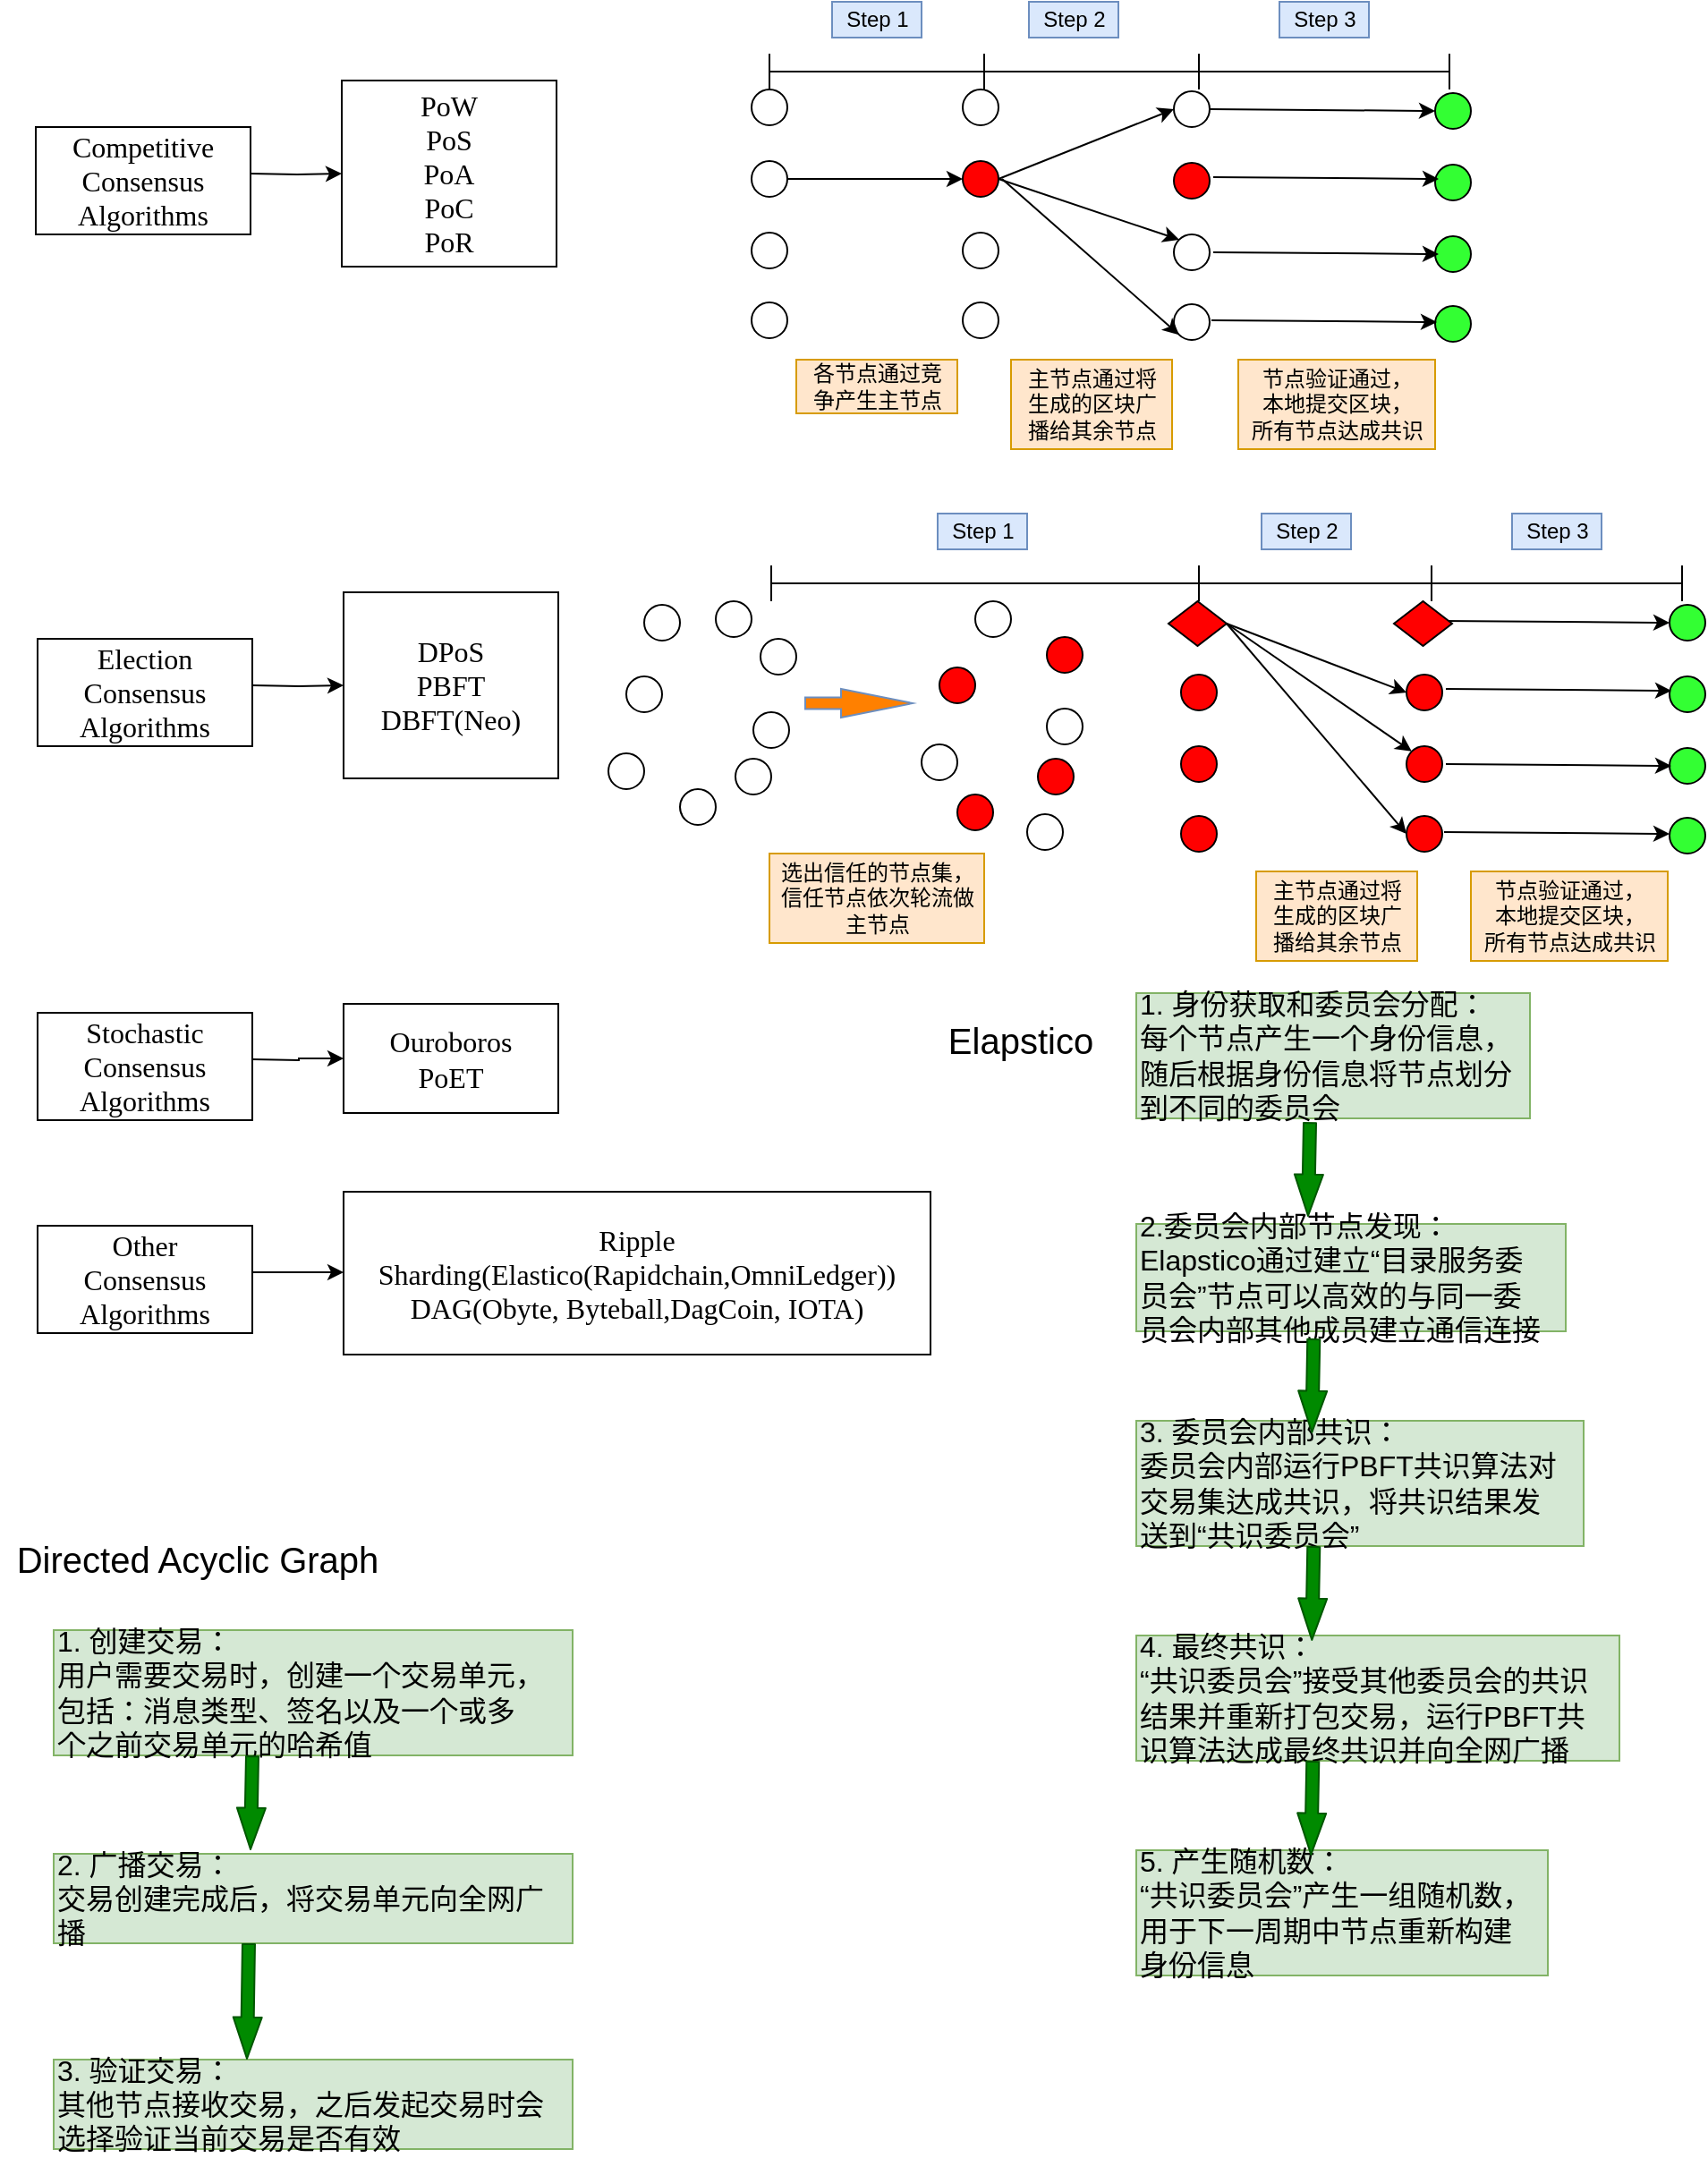 <mxfile version="14.6.13" type="device"><diagram id="iFZRl0i276g1od4oqAQJ" name="第 1 页"><mxGraphModel dx="1086" dy="806" grid="1" gridSize="10" guides="1" tooltips="1" connect="1" arrows="1" fold="1" page="1" pageScale="1" pageWidth="1169" pageHeight="827" math="0" shadow="0"><root><mxCell id="0"/><mxCell id="1" parent="0"/><mxCell id="KGGSZ-eHTJQluQVMzn0j-3" style="edgeStyle=orthogonalEdgeStyle;rounded=0;orthogonalLoop=1;jettySize=auto;html=1;exitX=1;exitY=0.25;exitDx=0;exitDy=0;" parent="1" target="KGGSZ-eHTJQluQVMzn0j-4" edge="1"><mxGeometry relative="1" as="geometry"><mxPoint x="200" y="106" as="targetPoint"/><mxPoint x="150" y="106" as="sourcePoint"/></mxGeometry></mxCell><mxCell id="KGGSZ-eHTJQluQVMzn0j-2" value="&lt;font face=&quot;Times New Roman&quot; style=&quot;font-size: 16px&quot;&gt;Competitive Consensus Algorithms&lt;/font&gt;" style="rounded=0;whiteSpace=wrap;html=1;" parent="1" vertex="1"><mxGeometry x="30" y="80" width="120" height="60" as="geometry"/></mxCell><mxCell id="KGGSZ-eHTJQluQVMzn0j-4" value="&lt;font face=&quot;Times New Roman&quot; style=&quot;font-size: 16px&quot;&gt;PoW&lt;br&gt;PoS&lt;br&gt;PoA&lt;br&gt;PoC&lt;br&gt;PoR&lt;/font&gt;" style="rounded=0;whiteSpace=wrap;html=1;" parent="1" vertex="1"><mxGeometry x="201" y="54" width="120" height="104" as="geometry"/></mxCell><mxCell id="KGGSZ-eHTJQluQVMzn0j-5" value="" style="ellipse;whiteSpace=wrap;html=1;aspect=fixed;" parent="1" vertex="1"><mxGeometry x="430" y="59" width="20" height="20" as="geometry"/></mxCell><mxCell id="KGGSZ-eHTJQluQVMzn0j-16" style="edgeStyle=orthogonalEdgeStyle;rounded=0;orthogonalLoop=1;jettySize=auto;html=1;exitX=1;exitY=0.5;exitDx=0;exitDy=0;entryX=0;entryY=0.5;entryDx=0;entryDy=0;" parent="1" source="KGGSZ-eHTJQluQVMzn0j-6" target="KGGSZ-eHTJQluQVMzn0j-13" edge="1"><mxGeometry relative="1" as="geometry"/></mxCell><mxCell id="KGGSZ-eHTJQluQVMzn0j-6" value="" style="ellipse;whiteSpace=wrap;html=1;aspect=fixed;" parent="1" vertex="1"><mxGeometry x="430" y="99" width="20" height="20" as="geometry"/></mxCell><mxCell id="KGGSZ-eHTJQluQVMzn0j-7" value="" style="ellipse;whiteSpace=wrap;html=1;aspect=fixed;" parent="1" vertex="1"><mxGeometry x="430" y="139" width="20" height="20" as="geometry"/></mxCell><mxCell id="KGGSZ-eHTJQluQVMzn0j-8" value="" style="ellipse;whiteSpace=wrap;html=1;aspect=fixed;" parent="1" vertex="1"><mxGeometry x="430" y="178" width="20" height="20" as="geometry"/></mxCell><mxCell id="KGGSZ-eHTJQluQVMzn0j-12" value="" style="ellipse;whiteSpace=wrap;html=1;aspect=fixed;" parent="1" vertex="1"><mxGeometry x="548" y="59" width="20" height="20" as="geometry"/></mxCell><mxCell id="KGGSZ-eHTJQluQVMzn0j-13" value="" style="ellipse;whiteSpace=wrap;html=1;aspect=fixed;fillColor=#FF0000;" parent="1" vertex="1"><mxGeometry x="548" y="99" width="20" height="20" as="geometry"/></mxCell><mxCell id="KGGSZ-eHTJQluQVMzn0j-14" value="" style="ellipse;whiteSpace=wrap;html=1;aspect=fixed;" parent="1" vertex="1"><mxGeometry x="548" y="139" width="20" height="20" as="geometry"/></mxCell><mxCell id="KGGSZ-eHTJQluQVMzn0j-15" value="" style="ellipse;whiteSpace=wrap;html=1;aspect=fixed;" parent="1" vertex="1"><mxGeometry x="548" y="178" width="20" height="20" as="geometry"/></mxCell><mxCell id="KGGSZ-eHTJQluQVMzn0j-17" value="" style="ellipse;whiteSpace=wrap;html=1;aspect=fixed;" parent="1" vertex="1"><mxGeometry x="666" y="60" width="20" height="20" as="geometry"/></mxCell><mxCell id="KGGSZ-eHTJQluQVMzn0j-18" value="" style="ellipse;whiteSpace=wrap;html=1;aspect=fixed;fillColor=#FF0000;" parent="1" vertex="1"><mxGeometry x="666" y="100" width="20" height="20" as="geometry"/></mxCell><mxCell id="KGGSZ-eHTJQluQVMzn0j-19" value="" style="ellipse;whiteSpace=wrap;html=1;aspect=fixed;" parent="1" vertex="1"><mxGeometry x="666" y="140" width="20" height="20" as="geometry"/></mxCell><mxCell id="KGGSZ-eHTJQluQVMzn0j-20" value="" style="ellipse;whiteSpace=wrap;html=1;aspect=fixed;" parent="1" vertex="1"><mxGeometry x="666" y="179" width="20" height="20" as="geometry"/></mxCell><mxCell id="KGGSZ-eHTJQluQVMzn0j-21" value="" style="ellipse;whiteSpace=wrap;html=1;aspect=fixed;fillColor=#33FF33;" parent="1" vertex="1"><mxGeometry x="812" y="61" width="20" height="20" as="geometry"/></mxCell><mxCell id="KGGSZ-eHTJQluQVMzn0j-22" value="" style="ellipse;whiteSpace=wrap;html=1;aspect=fixed;fillColor=#33FF33;" parent="1" vertex="1"><mxGeometry x="812" y="101" width="20" height="20" as="geometry"/></mxCell><mxCell id="KGGSZ-eHTJQluQVMzn0j-23" value="" style="ellipse;whiteSpace=wrap;html=1;aspect=fixed;fillColor=#33FF33;" parent="1" vertex="1"><mxGeometry x="812" y="141" width="20" height="20" as="geometry"/></mxCell><mxCell id="KGGSZ-eHTJQluQVMzn0j-24" value="" style="ellipse;whiteSpace=wrap;html=1;aspect=fixed;fillColor=#33FF33;" parent="1" vertex="1"><mxGeometry x="812" y="180" width="20" height="20" as="geometry"/></mxCell><mxCell id="KGGSZ-eHTJQluQVMzn0j-28" value="" style="endArrow=classic;html=1;entryX=0;entryY=1;entryDx=0;entryDy=0;" parent="1" target="KGGSZ-eHTJQluQVMzn0j-20" edge="1"><mxGeometry width="50" height="50" relative="1" as="geometry"><mxPoint x="570" y="109" as="sourcePoint"/><mxPoint x="530" y="359" as="targetPoint"/></mxGeometry></mxCell><mxCell id="KGGSZ-eHTJQluQVMzn0j-29" value="" style="endArrow=classic;html=1;entryX=0;entryY=0;entryDx=0;entryDy=0;exitX=1;exitY=0.5;exitDx=0;exitDy=0;" parent="1" source="KGGSZ-eHTJQluQVMzn0j-13" target="KGGSZ-eHTJQluQVMzn0j-19" edge="1"><mxGeometry width="50" height="50" relative="1" as="geometry"><mxPoint x="480" y="409" as="sourcePoint"/><mxPoint x="530" y="359" as="targetPoint"/></mxGeometry></mxCell><mxCell id="KGGSZ-eHTJQluQVMzn0j-30" value="" style="endArrow=classic;html=1;exitX=1;exitY=0.5;exitDx=0;exitDy=0;entryX=0;entryY=0.5;entryDx=0;entryDy=0;" parent="1" source="KGGSZ-eHTJQluQVMzn0j-13" target="KGGSZ-eHTJQluQVMzn0j-17" edge="1"><mxGeometry width="50" height="50" relative="1" as="geometry"><mxPoint x="480" y="409" as="sourcePoint"/><mxPoint x="530" y="359" as="targetPoint"/></mxGeometry></mxCell><mxCell id="KGGSZ-eHTJQluQVMzn0j-31" value="" style="endArrow=classic;html=1;exitX=1;exitY=0.5;exitDx=0;exitDy=0;entryX=0;entryY=0.5;entryDx=0;entryDy=0;" parent="1" source="KGGSZ-eHTJQluQVMzn0j-17" target="KGGSZ-eHTJQluQVMzn0j-21" edge="1"><mxGeometry width="50" height="50" relative="1" as="geometry"><mxPoint x="480" y="409" as="sourcePoint"/><mxPoint x="530" y="359" as="targetPoint"/></mxGeometry></mxCell><mxCell id="KGGSZ-eHTJQluQVMzn0j-32" value="" style="endArrow=classic;html=1;exitX=1;exitY=0.5;exitDx=0;exitDy=0;entryX=0;entryY=0.5;entryDx=0;entryDy=0;" parent="1" edge="1"><mxGeometry width="50" height="50" relative="1" as="geometry"><mxPoint x="688" y="108" as="sourcePoint"/><mxPoint x="814" y="109" as="targetPoint"/></mxGeometry></mxCell><mxCell id="KGGSZ-eHTJQluQVMzn0j-33" value="" style="endArrow=classic;html=1;exitX=1;exitY=0.5;exitDx=0;exitDy=0;entryX=0;entryY=0.5;entryDx=0;entryDy=0;" parent="1" edge="1"><mxGeometry width="50" height="50" relative="1" as="geometry"><mxPoint x="688" y="150" as="sourcePoint"/><mxPoint x="814" y="151" as="targetPoint"/></mxGeometry></mxCell><mxCell id="KGGSZ-eHTJQluQVMzn0j-34" value="" style="endArrow=classic;html=1;exitX=1;exitY=0.5;exitDx=0;exitDy=0;entryX=0;entryY=0.5;entryDx=0;entryDy=0;" parent="1" edge="1"><mxGeometry width="50" height="50" relative="1" as="geometry"><mxPoint x="687" y="188" as="sourcePoint"/><mxPoint x="813" y="189" as="targetPoint"/></mxGeometry></mxCell><mxCell id="KGGSZ-eHTJQluQVMzn0j-35" value="" style="shape=crossbar;whiteSpace=wrap;html=1;rounded=1;fillColor=#33FF33;" parent="1" vertex="1"><mxGeometry x="440" y="39" width="120" height="20" as="geometry"/></mxCell><mxCell id="KGGSZ-eHTJQluQVMzn0j-36" value="Step 1" style="text;html=1;align=center;verticalAlign=middle;resizable=0;points=[];autosize=1;strokeColor=#6c8ebf;fillColor=#dae8fc;" parent="1" vertex="1"><mxGeometry x="475" y="10" width="50" height="20" as="geometry"/></mxCell><mxCell id="KGGSZ-eHTJQluQVMzn0j-37" value="" style="shape=crossbar;whiteSpace=wrap;html=1;rounded=1;fillColor=#33FF33;" parent="1" vertex="1"><mxGeometry x="560" y="39" width="120" height="20" as="geometry"/></mxCell><mxCell id="KGGSZ-eHTJQluQVMzn0j-38" value="Step 2" style="text;html=1;align=center;verticalAlign=middle;resizable=0;points=[];autosize=1;strokeColor=#6c8ebf;fillColor=#dae8fc;" parent="1" vertex="1"><mxGeometry x="585" y="10" width="50" height="20" as="geometry"/></mxCell><mxCell id="KGGSZ-eHTJQluQVMzn0j-39" value="" style="shape=crossbar;whiteSpace=wrap;html=1;rounded=1;fillColor=#33FF33;" parent="1" vertex="1"><mxGeometry x="680" y="39" width="140" height="20" as="geometry"/></mxCell><mxCell id="KGGSZ-eHTJQluQVMzn0j-40" value="Step 3" style="text;html=1;align=center;verticalAlign=middle;resizable=0;points=[];autosize=1;strokeColor=#6c8ebf;fillColor=#dae8fc;" parent="1" vertex="1"><mxGeometry x="725" y="10" width="50" height="20" as="geometry"/></mxCell><mxCell id="KGGSZ-eHTJQluQVMzn0j-41" value="各节点通过竞&lt;br&gt;争产生主节点" style="text;html=1;align=center;verticalAlign=middle;resizable=0;points=[];autosize=1;strokeColor=#d79b00;fillColor=#ffe6cc;" parent="1" vertex="1"><mxGeometry x="455" y="210" width="90" height="30" as="geometry"/></mxCell><mxCell id="KGGSZ-eHTJQluQVMzn0j-42" value="主节点通过将&lt;br&gt;生成的区块广&lt;br&gt;播给其余节点" style="text;html=1;align=center;verticalAlign=middle;resizable=0;points=[];autosize=1;strokeColor=#d79b00;fillColor=#ffe6cc;" parent="1" vertex="1"><mxGeometry x="575" y="210" width="90" height="50" as="geometry"/></mxCell><mxCell id="KGGSZ-eHTJQluQVMzn0j-43" value="节点验证通过，&lt;br&gt;本地提交区块，&lt;br&gt;所有节点达成共识" style="text;html=1;align=center;verticalAlign=middle;resizable=0;points=[];autosize=1;strokeColor=#d79b00;fillColor=#ffe6cc;" parent="1" vertex="1"><mxGeometry x="702" y="210" width="110" height="50" as="geometry"/></mxCell><mxCell id="TKatFnYIl5-YVbZorntl-1" style="edgeStyle=orthogonalEdgeStyle;rounded=0;orthogonalLoop=1;jettySize=auto;html=1;exitX=1;exitY=0.25;exitDx=0;exitDy=0;" edge="1" parent="1" target="TKatFnYIl5-YVbZorntl-3"><mxGeometry relative="1" as="geometry"><mxPoint x="201" y="392" as="targetPoint"/><mxPoint x="151" y="392" as="sourcePoint"/></mxGeometry></mxCell><mxCell id="TKatFnYIl5-YVbZorntl-2" value="&lt;font face=&quot;Times New Roman&quot; style=&quot;font-size: 16px&quot;&gt;Election Consensus Algorithms&lt;/font&gt;" style="rounded=0;whiteSpace=wrap;html=1;" vertex="1" parent="1"><mxGeometry x="31" y="366" width="120" height="60" as="geometry"/></mxCell><mxCell id="TKatFnYIl5-YVbZorntl-3" value="&lt;font face=&quot;Times New Roman&quot; style=&quot;font-size: 16px&quot;&gt;DPoS&lt;br&gt;PBFT&lt;br&gt;DBFT(Neo)&lt;br&gt;&lt;/font&gt;" style="rounded=0;whiteSpace=wrap;html=1;" vertex="1" parent="1"><mxGeometry x="202" y="340" width="120" height="104" as="geometry"/></mxCell><mxCell id="TKatFnYIl5-YVbZorntl-4" value="" style="ellipse;whiteSpace=wrap;html=1;aspect=fixed;" vertex="1" parent="1"><mxGeometry x="410" y="345" width="20" height="20" as="geometry"/></mxCell><mxCell id="TKatFnYIl5-YVbZorntl-6" value="" style="ellipse;whiteSpace=wrap;html=1;aspect=fixed;" vertex="1" parent="1"><mxGeometry x="435" y="366" width="20" height="20" as="geometry"/></mxCell><mxCell id="TKatFnYIl5-YVbZorntl-7" value="" style="ellipse;whiteSpace=wrap;html=1;aspect=fixed;" vertex="1" parent="1"><mxGeometry x="431" y="407" width="20" height="20" as="geometry"/></mxCell><mxCell id="TKatFnYIl5-YVbZorntl-8" value="" style="ellipse;whiteSpace=wrap;html=1;aspect=fixed;" vertex="1" parent="1"><mxGeometry x="390" y="450" width="20" height="20" as="geometry"/></mxCell><mxCell id="TKatFnYIl5-YVbZorntl-9" value="" style="ellipse;whiteSpace=wrap;html=1;aspect=fixed;" vertex="1" parent="1"><mxGeometry x="555" y="345" width="20" height="20" as="geometry"/></mxCell><mxCell id="TKatFnYIl5-YVbZorntl-10" value="" style="ellipse;whiteSpace=wrap;html=1;aspect=fixed;fillColor=#FF0000;" vertex="1" parent="1"><mxGeometry x="595" y="365" width="20" height="20" as="geometry"/></mxCell><mxCell id="TKatFnYIl5-YVbZorntl-11" value="" style="ellipse;whiteSpace=wrap;html=1;aspect=fixed;" vertex="1" parent="1"><mxGeometry x="595" y="405" width="20" height="20" as="geometry"/></mxCell><mxCell id="TKatFnYIl5-YVbZorntl-12" value="" style="ellipse;whiteSpace=wrap;html=1;aspect=fixed;" vertex="1" parent="1"><mxGeometry x="584" y="464" width="20" height="20" as="geometry"/></mxCell><mxCell id="TKatFnYIl5-YVbZorntl-14" value="" style="ellipse;whiteSpace=wrap;html=1;aspect=fixed;fillColor=#FF0000;" vertex="1" parent="1"><mxGeometry x="796" y="386" width="20" height="20" as="geometry"/></mxCell><mxCell id="TKatFnYIl5-YVbZorntl-15" value="" style="ellipse;whiteSpace=wrap;html=1;aspect=fixed;fillColor=#FF0000;" vertex="1" parent="1"><mxGeometry x="796" y="426" width="20" height="20" as="geometry"/></mxCell><mxCell id="TKatFnYIl5-YVbZorntl-16" value="" style="ellipse;whiteSpace=wrap;html=1;aspect=fixed;fillColor=#FF0000;" vertex="1" parent="1"><mxGeometry x="796" y="465" width="20" height="20" as="geometry"/></mxCell><mxCell id="TKatFnYIl5-YVbZorntl-17" value="" style="ellipse;whiteSpace=wrap;html=1;aspect=fixed;fillColor=#33FF33;" vertex="1" parent="1"><mxGeometry x="943" y="347" width="20" height="20" as="geometry"/></mxCell><mxCell id="TKatFnYIl5-YVbZorntl-18" value="" style="ellipse;whiteSpace=wrap;html=1;aspect=fixed;fillColor=#33FF33;" vertex="1" parent="1"><mxGeometry x="943" y="387" width="20" height="20" as="geometry"/></mxCell><mxCell id="TKatFnYIl5-YVbZorntl-19" value="" style="ellipse;whiteSpace=wrap;html=1;aspect=fixed;fillColor=#33FF33;" vertex="1" parent="1"><mxGeometry x="943" y="427" width="20" height="20" as="geometry"/></mxCell><mxCell id="TKatFnYIl5-YVbZorntl-20" value="" style="ellipse;whiteSpace=wrap;html=1;aspect=fixed;fillColor=#33FF33;" vertex="1" parent="1"><mxGeometry x="943" y="466" width="20" height="20" as="geometry"/></mxCell><mxCell id="TKatFnYIl5-YVbZorntl-24" value="" style="endArrow=classic;html=1;exitX=1;exitY=0.5;exitDx=0;exitDy=0;entryX=0;entryY=0.5;entryDx=0;entryDy=0;" edge="1" parent="1" target="TKatFnYIl5-YVbZorntl-17"><mxGeometry width="50" height="50" relative="1" as="geometry"><mxPoint x="816" y="356" as="sourcePoint"/><mxPoint x="660" y="645" as="targetPoint"/></mxGeometry></mxCell><mxCell id="TKatFnYIl5-YVbZorntl-25" value="" style="endArrow=classic;html=1;exitX=1;exitY=0.5;exitDx=0;exitDy=0;entryX=0;entryY=0.5;entryDx=0;entryDy=0;" edge="1" parent="1"><mxGeometry width="50" height="50" relative="1" as="geometry"><mxPoint x="818" y="394" as="sourcePoint"/><mxPoint x="944" y="395" as="targetPoint"/></mxGeometry></mxCell><mxCell id="TKatFnYIl5-YVbZorntl-26" value="" style="endArrow=classic;html=1;exitX=1;exitY=0.5;exitDx=0;exitDy=0;entryX=0;entryY=0.5;entryDx=0;entryDy=0;" edge="1" parent="1"><mxGeometry width="50" height="50" relative="1" as="geometry"><mxPoint x="818" y="436" as="sourcePoint"/><mxPoint x="944" y="437" as="targetPoint"/></mxGeometry></mxCell><mxCell id="TKatFnYIl5-YVbZorntl-27" value="" style="endArrow=classic;html=1;exitX=1;exitY=0.5;exitDx=0;exitDy=0;entryX=0;entryY=0.5;entryDx=0;entryDy=0;" edge="1" parent="1"><mxGeometry width="50" height="50" relative="1" as="geometry"><mxPoint x="817" y="474" as="sourcePoint"/><mxPoint x="943" y="475" as="targetPoint"/></mxGeometry></mxCell><mxCell id="TKatFnYIl5-YVbZorntl-28" value="" style="shape=crossbar;whiteSpace=wrap;html=1;rounded=1;fillColor=#33FF33;" vertex="1" parent="1"><mxGeometry x="441" y="325" width="239" height="20" as="geometry"/></mxCell><mxCell id="TKatFnYIl5-YVbZorntl-29" value="Step 1" style="text;html=1;align=center;verticalAlign=middle;resizable=0;points=[];autosize=1;strokeColor=#6c8ebf;fillColor=#dae8fc;" vertex="1" parent="1"><mxGeometry x="534" y="296" width="50" height="20" as="geometry"/></mxCell><mxCell id="TKatFnYIl5-YVbZorntl-30" value="" style="shape=crossbar;whiteSpace=wrap;html=1;rounded=1;fillColor=#33FF33;" vertex="1" parent="1"><mxGeometry x="680" y="325" width="130" height="20" as="geometry"/></mxCell><mxCell id="TKatFnYIl5-YVbZorntl-31" value="Step 2" style="text;html=1;align=center;verticalAlign=middle;resizable=0;points=[];autosize=1;strokeColor=#6c8ebf;fillColor=#dae8fc;" vertex="1" parent="1"><mxGeometry x="715" y="296" width="50" height="20" as="geometry"/></mxCell><mxCell id="TKatFnYIl5-YVbZorntl-32" value="" style="shape=crossbar;whiteSpace=wrap;html=1;rounded=1;fillColor=#33FF33;" vertex="1" parent="1"><mxGeometry x="810" y="325" width="140" height="20" as="geometry"/></mxCell><mxCell id="TKatFnYIl5-YVbZorntl-33" value="Step 3" style="text;html=1;align=center;verticalAlign=middle;resizable=0;points=[];autosize=1;strokeColor=#6c8ebf;fillColor=#dae8fc;" vertex="1" parent="1"><mxGeometry x="855" y="296" width="50" height="20" as="geometry"/></mxCell><mxCell id="TKatFnYIl5-YVbZorntl-34" value="选出信任的节点集，&lt;br&gt;信任节点依次轮流做&lt;br&gt;主节点" style="text;html=1;align=center;verticalAlign=middle;resizable=0;points=[];autosize=1;strokeColor=#d79b00;fillColor=#ffe6cc;" vertex="1" parent="1"><mxGeometry x="440" y="486" width="120" height="50" as="geometry"/></mxCell><mxCell id="TKatFnYIl5-YVbZorntl-35" value="主节点通过将&lt;br&gt;生成的区块广&lt;br&gt;播给其余节点" style="text;html=1;align=center;verticalAlign=middle;resizable=0;points=[];autosize=1;strokeColor=#d79b00;fillColor=#ffe6cc;" vertex="1" parent="1"><mxGeometry x="712" y="496" width="90" height="50" as="geometry"/></mxCell><mxCell id="TKatFnYIl5-YVbZorntl-36" value="节点验证通过，&lt;br&gt;本地提交区块，&lt;br&gt;所有节点达成共识" style="text;html=1;align=center;verticalAlign=middle;resizable=0;points=[];autosize=1;strokeColor=#d79b00;fillColor=#ffe6cc;" vertex="1" parent="1"><mxGeometry x="832" y="496" width="110" height="50" as="geometry"/></mxCell><mxCell id="TKatFnYIl5-YVbZorntl-37" value="" style="ellipse;whiteSpace=wrap;html=1;aspect=fixed;" vertex="1" parent="1"><mxGeometry x="370" y="347" width="20" height="20" as="geometry"/></mxCell><mxCell id="TKatFnYIl5-YVbZorntl-39" value="" style="ellipse;whiteSpace=wrap;html=1;aspect=fixed;" vertex="1" parent="1"><mxGeometry x="360" y="387" width="20" height="20" as="geometry"/></mxCell><mxCell id="TKatFnYIl5-YVbZorntl-42" value="" style="ellipse;whiteSpace=wrap;html=1;aspect=fixed;" vertex="1" parent="1"><mxGeometry x="350" y="430" width="20" height="20" as="geometry"/></mxCell><mxCell id="TKatFnYIl5-YVbZorntl-45" value="" style="ellipse;whiteSpace=wrap;html=1;aspect=fixed;" vertex="1" parent="1"><mxGeometry x="421" y="433" width="20" height="20" as="geometry"/></mxCell><mxCell id="TKatFnYIl5-YVbZorntl-48" value="" style="ellipse;whiteSpace=wrap;html=1;aspect=fixed;" vertex="1" parent="1"><mxGeometry x="525" y="425" width="20" height="20" as="geometry"/></mxCell><mxCell id="TKatFnYIl5-YVbZorntl-49" value="" style="ellipse;whiteSpace=wrap;html=1;aspect=fixed;fillColor=#FF0000;" vertex="1" parent="1"><mxGeometry x="535" y="382" width="20" height="20" as="geometry"/></mxCell><mxCell id="TKatFnYIl5-YVbZorntl-50" value="" style="ellipse;whiteSpace=wrap;html=1;aspect=fixed;fillColor=#FF0000;" vertex="1" parent="1"><mxGeometry x="545" y="453" width="20" height="20" as="geometry"/></mxCell><mxCell id="TKatFnYIl5-YVbZorntl-51" value="" style="ellipse;whiteSpace=wrap;html=1;aspect=fixed;fillColor=#FF0000;" vertex="1" parent="1"><mxGeometry x="590" y="433" width="20" height="20" as="geometry"/></mxCell><mxCell id="TKatFnYIl5-YVbZorntl-55" value="" style="rhombus;whiteSpace=wrap;html=1;fillColor=#FF0000;" vertex="1" parent="1"><mxGeometry x="789" y="345" width="32.5" height="25" as="geometry"/></mxCell><mxCell id="TKatFnYIl5-YVbZorntl-56" value="" style="ellipse;whiteSpace=wrap;html=1;aspect=fixed;fillColor=#FF0000;" vertex="1" parent="1"><mxGeometry x="670" y="386" width="20" height="20" as="geometry"/></mxCell><mxCell id="TKatFnYIl5-YVbZorntl-57" value="" style="ellipse;whiteSpace=wrap;html=1;aspect=fixed;fillColor=#FF0000;" vertex="1" parent="1"><mxGeometry x="670" y="426" width="20" height="20" as="geometry"/></mxCell><mxCell id="TKatFnYIl5-YVbZorntl-58" value="" style="ellipse;whiteSpace=wrap;html=1;aspect=fixed;fillColor=#FF0000;" vertex="1" parent="1"><mxGeometry x="670" y="465" width="20" height="20" as="geometry"/></mxCell><mxCell id="TKatFnYIl5-YVbZorntl-59" value="" style="rhombus;whiteSpace=wrap;html=1;fillColor=#FF0000;" vertex="1" parent="1"><mxGeometry x="663" y="345" width="32.5" height="25" as="geometry"/></mxCell><mxCell id="TKatFnYIl5-YVbZorntl-60" value="" style="html=1;shadow=0;dashed=0;align=center;verticalAlign=middle;shape=mxgraph.arrows2.arrow;dy=0.6;dx=40;notch=0;fillColor=#FF8000;strokeColor=#6c8ebf;" vertex="1" parent="1"><mxGeometry x="460" y="394" width="60" height="16" as="geometry"/></mxCell><mxCell id="TKatFnYIl5-YVbZorntl-61" value="" style="endArrow=classic;html=1;entryX=0;entryY=0.5;entryDx=0;entryDy=0;exitX=1;exitY=0.5;exitDx=0;exitDy=0;" edge="1" parent="1" source="TKatFnYIl5-YVbZorntl-59" target="TKatFnYIl5-YVbZorntl-14"><mxGeometry width="50" height="50" relative="1" as="geometry"><mxPoint x="400" y="500" as="sourcePoint"/><mxPoint x="800" y="420" as="targetPoint"/></mxGeometry></mxCell><mxCell id="TKatFnYIl5-YVbZorntl-62" value="" style="endArrow=classic;html=1;exitX=1;exitY=0.5;exitDx=0;exitDy=0;entryX=0;entryY=0;entryDx=0;entryDy=0;" edge="1" parent="1" source="TKatFnYIl5-YVbZorntl-59" target="TKatFnYIl5-YVbZorntl-15"><mxGeometry width="50" height="50" relative="1" as="geometry"><mxPoint x="705.5" y="367.5" as="sourcePoint"/><mxPoint x="800" y="440" as="targetPoint"/></mxGeometry></mxCell><mxCell id="TKatFnYIl5-YVbZorntl-63" value="" style="endArrow=classic;html=1;exitX=1;exitY=0.5;exitDx=0;exitDy=0;entryX=0;entryY=0.5;entryDx=0;entryDy=0;" edge="1" parent="1" source="TKatFnYIl5-YVbZorntl-59" target="TKatFnYIl5-YVbZorntl-16"><mxGeometry width="50" height="50" relative="1" as="geometry"><mxPoint x="705.5" y="367.5" as="sourcePoint"/><mxPoint x="808.929" y="438.929" as="targetPoint"/></mxGeometry></mxCell><mxCell id="TKatFnYIl5-YVbZorntl-65" style="edgeStyle=orthogonalEdgeStyle;rounded=0;orthogonalLoop=1;jettySize=auto;html=1;exitX=1;exitY=0.25;exitDx=0;exitDy=0;" edge="1" parent="1" target="TKatFnYIl5-YVbZorntl-67"><mxGeometry relative="1" as="geometry"><mxPoint x="201" y="601" as="targetPoint"/><mxPoint x="151" y="601" as="sourcePoint"/></mxGeometry></mxCell><mxCell id="TKatFnYIl5-YVbZorntl-66" value="&lt;font face=&quot;Times New Roman&quot; style=&quot;font-size: 16px&quot;&gt;Stochastic Consensus Algorithms&lt;/font&gt;" style="rounded=0;whiteSpace=wrap;html=1;" vertex="1" parent="1"><mxGeometry x="31" y="575" width="120" height="60" as="geometry"/></mxCell><mxCell id="TKatFnYIl5-YVbZorntl-67" value="&lt;font face=&quot;Times New Roman&quot; style=&quot;font-size: 16px&quot;&gt;Ouroboros&lt;br&gt;PoET&lt;br&gt;&lt;/font&gt;" style="rounded=0;whiteSpace=wrap;html=1;" vertex="1" parent="1"><mxGeometry x="202" y="570" width="120" height="61" as="geometry"/></mxCell><mxCell id="TKatFnYIl5-YVbZorntl-68" style="edgeStyle=orthogonalEdgeStyle;rounded=0;orthogonalLoop=1;jettySize=auto;html=1;exitX=1;exitY=0.25;exitDx=0;exitDy=0;" edge="1" parent="1" target="TKatFnYIl5-YVbZorntl-70"><mxGeometry relative="1" as="geometry"><mxPoint x="201" y="720" as="targetPoint"/><mxPoint x="151" y="720" as="sourcePoint"/></mxGeometry></mxCell><mxCell id="TKatFnYIl5-YVbZorntl-69" value="&lt;font face=&quot;Times New Roman&quot; style=&quot;font-size: 16px&quot;&gt;Other &lt;br&gt;Consensus Algorithms&lt;/font&gt;" style="rounded=0;whiteSpace=wrap;html=1;" vertex="1" parent="1"><mxGeometry x="31" y="694" width="120" height="60" as="geometry"/></mxCell><mxCell id="TKatFnYIl5-YVbZorntl-70" value="&lt;font face=&quot;Times New Roman&quot; style=&quot;font-size: 16px&quot;&gt;Ripple&lt;br&gt;Sharding(Elastico(Rapidchain,OmniLedger))&lt;br&gt;DAG(Obyte, Byteball,DagCoin, IOTA)&lt;br&gt;&lt;/font&gt;" style="rounded=0;whiteSpace=wrap;html=1;" vertex="1" parent="1"><mxGeometry x="202" y="675" width="328" height="91" as="geometry"/></mxCell><mxCell id="TKatFnYIl5-YVbZorntl-85" value="" style="group" vertex="1" connectable="0" parent="1"><mxGeometry x="645" y="564" width="265" height="549" as="geometry"/></mxCell><mxCell id="TKatFnYIl5-YVbZorntl-71" value="&lt;font style=&quot;font-size: 16px&quot;&gt;1. 身份获取和委员会分配：&lt;br&gt;每个节点产生一个身份信息，&lt;br&gt;随后根据身份信息将节点划分&lt;br&gt;到不同的委员会&lt;/font&gt;" style="text;html=1;align=left;verticalAlign=middle;resizable=0;points=[];autosize=1;strokeColor=#82b366;fillColor=#d5e8d4;" vertex="1" parent="TKatFnYIl5-YVbZorntl-85"><mxGeometry width="220" height="70" as="geometry"/></mxCell><mxCell id="TKatFnYIl5-YVbZorntl-74" value="&lt;font style=&quot;font-size: 16px&quot;&gt;3. 委员会内部共识：&lt;br&gt;委员会内部运行PBFT共识算法对&lt;br&gt;交易集达成共识，将共识结果发&lt;br&gt;送到“共识委员会”&lt;br&gt;&lt;/font&gt;" style="text;html=1;align=left;verticalAlign=middle;resizable=0;points=[];autosize=1;strokeColor=#82b366;fillColor=#d5e8d4;" vertex="1" parent="TKatFnYIl5-YVbZorntl-85"><mxGeometry y="239" width="250" height="70" as="geometry"/></mxCell><mxCell id="TKatFnYIl5-YVbZorntl-75" value="&lt;font style=&quot;font-size: 16px&quot;&gt;4. 最终共识：&lt;br&gt;“共识委员会”接受其他委员会的共识&lt;br&gt;结果并重新打包交易，运行PBFT共&lt;br&gt;识算法达成最终共识并向全网广播&lt;br&gt;&lt;/font&gt;" style="text;html=1;align=left;verticalAlign=middle;resizable=0;points=[];autosize=1;strokeColor=#82b366;fillColor=#d5e8d4;" vertex="1" parent="TKatFnYIl5-YVbZorntl-85"><mxGeometry y="359" width="270" height="70" as="geometry"/></mxCell><mxCell id="TKatFnYIl5-YVbZorntl-76" value="&lt;div&gt;&lt;span style=&quot;font-size: 16px&quot;&gt;2.委员会内部节点发现：&lt;/span&gt;&lt;/div&gt;&lt;font style=&quot;font-size: 16px&quot;&gt;&lt;div&gt;Elapstico通过建立“目录服务委&lt;/div&gt;&lt;div&gt;员会”节点可以高效的与同一委&lt;/div&gt;&lt;div&gt;员会内部其他成员建立通信连接&lt;/div&gt;&lt;/font&gt;" style="text;html=1;align=left;verticalAlign=middle;resizable=0;points=[];autosize=1;strokeColor=#82b366;fillColor=#d5e8d4;" vertex="1" parent="TKatFnYIl5-YVbZorntl-85"><mxGeometry y="129" width="240" height="60" as="geometry"/></mxCell><mxCell id="TKatFnYIl5-YVbZorntl-77" value="&lt;font style=&quot;font-size: 16px&quot;&gt;5. 产生随机数：&lt;br&gt;“共识委员会”产生一组随机数，&lt;br&gt;用于下一周期中节点重新构建&lt;br&gt;身份信息&lt;br&gt;&lt;/font&gt;" style="text;html=1;align=left;verticalAlign=middle;resizable=0;points=[];autosize=1;strokeColor=#82b366;fillColor=#d5e8d4;" vertex="1" parent="TKatFnYIl5-YVbZorntl-85"><mxGeometry y="479" width="230" height="70" as="geometry"/></mxCell><mxCell id="TKatFnYIl5-YVbZorntl-80" value="" style="shape=flexArrow;endArrow=classic;html=1;entryX=0.4;entryY=-0.067;entryDx=0;entryDy=0;entryPerimeter=0;exitX=0.441;exitY=1.029;exitDx=0;exitDy=0;exitPerimeter=0;width=7;endSize=7.38;endWidth=8;fillColor=#008a00;strokeColor=#005700;" edge="1" parent="TKatFnYIl5-YVbZorntl-85" source="TKatFnYIl5-YVbZorntl-71" target="TKatFnYIl5-YVbZorntl-76"><mxGeometry width="50" height="50" relative="1" as="geometry"><mxPoint x="90.296" y="79" as="sourcePoint"/><mxPoint x="139.37" y="70" as="targetPoint"/></mxGeometry></mxCell><mxCell id="TKatFnYIl5-YVbZorntl-82" value="" style="shape=flexArrow;endArrow=classic;html=1;entryX=0.4;entryY=-0.067;entryDx=0;entryDy=0;entryPerimeter=0;exitX=0.441;exitY=1.029;exitDx=0;exitDy=0;exitPerimeter=0;width=7;endSize=7.38;endWidth=8;fillColor=#008a00;strokeColor=#005700;" edge="1" parent="TKatFnYIl5-YVbZorntl-85"><mxGeometry width="50" height="50" relative="1" as="geometry"><mxPoint x="99.149" y="193" as="sourcePoint"/><mxPoint x="98.148" y="245.95" as="targetPoint"/></mxGeometry></mxCell><mxCell id="TKatFnYIl5-YVbZorntl-83" value="" style="shape=flexArrow;endArrow=classic;html=1;entryX=0.4;entryY=-0.067;entryDx=0;entryDy=0;entryPerimeter=0;exitX=0.441;exitY=1.029;exitDx=0;exitDy=0;exitPerimeter=0;width=7;endSize=7.38;endWidth=8;fillColor=#008a00;strokeColor=#005700;" edge="1" parent="TKatFnYIl5-YVbZorntl-85"><mxGeometry width="50" height="50" relative="1" as="geometry"><mxPoint x="99.149" y="309" as="sourcePoint"/><mxPoint x="98.148" y="361.95" as="targetPoint"/></mxGeometry></mxCell><mxCell id="TKatFnYIl5-YVbZorntl-84" value="" style="shape=flexArrow;endArrow=classic;html=1;entryX=0.4;entryY=-0.067;entryDx=0;entryDy=0;entryPerimeter=0;exitX=0.441;exitY=1.029;exitDx=0;exitDy=0;exitPerimeter=0;width=7;endSize=7.38;endWidth=8;fillColor=#008a00;strokeColor=#005700;" edge="1" parent="TKatFnYIl5-YVbZorntl-85"><mxGeometry width="50" height="50" relative="1" as="geometry"><mxPoint x="98.649" y="429" as="sourcePoint"/><mxPoint x="97.648" y="481.95" as="targetPoint"/></mxGeometry></mxCell><mxCell id="TKatFnYIl5-YVbZorntl-86" value="&lt;font style=&quot;font-size: 20px&quot;&gt;Elapstico&lt;/font&gt;" style="text;html=1;align=center;verticalAlign=middle;resizable=0;points=[];autosize=1;strokeColor=none;" vertex="1" parent="1"><mxGeometry x="530" y="580" width="100" height="20" as="geometry"/></mxCell><mxCell id="TKatFnYIl5-YVbZorntl-93" value="" style="group" vertex="1" connectable="0" parent="1"><mxGeometry x="10" y="870" width="320" height="340" as="geometry"/></mxCell><mxCell id="TKatFnYIl5-YVbZorntl-87" value="&lt;font style=&quot;font-size: 20px&quot;&gt;Directed Acyclic Graph&lt;/font&gt;" style="text;html=1;align=center;verticalAlign=middle;resizable=0;points=[];autosize=1;strokeColor=none;" vertex="1" parent="TKatFnYIl5-YVbZorntl-93"><mxGeometry width="220" height="20" as="geometry"/></mxCell><mxCell id="TKatFnYIl5-YVbZorntl-88" value="&lt;font style=&quot;font-size: 16px&quot;&gt;1. 创建交易：&lt;br&gt;用户需要交易时，创建一个交易单元，&lt;br&gt;包括：消息类型、签名以及一个或多&lt;br&gt;个之前交易单元的哈希值&lt;br&gt;&lt;/font&gt;" style="text;html=1;align=left;verticalAlign=middle;resizable=0;points=[];autosize=1;strokeColor=#82b366;fillColor=#d5e8d4;" vertex="1" parent="TKatFnYIl5-YVbZorntl-93"><mxGeometry x="30" y="50" width="290" height="70" as="geometry"/></mxCell><mxCell id="TKatFnYIl5-YVbZorntl-89" value="&lt;font style=&quot;font-size: 16px&quot;&gt;2. 广播交易：&lt;br&gt;交易创建完成后，将交易单元向全网广&lt;br&gt;播&lt;br&gt;&lt;/font&gt;" style="text;html=1;align=left;verticalAlign=middle;resizable=0;points=[];autosize=1;strokeColor=#82b366;fillColor=#d5e8d4;" vertex="1" parent="TKatFnYIl5-YVbZorntl-93"><mxGeometry x="30" y="175" width="290" height="50" as="geometry"/></mxCell><mxCell id="TKatFnYIl5-YVbZorntl-90" value="&lt;font style=&quot;font-size: 16px&quot;&gt;3. 验证交易：&lt;br&gt;其他节点接收交易，之后发起交易时会&lt;br&gt;选择验证当前交易是否有效&lt;br&gt;&lt;/font&gt;" style="text;html=1;align=left;verticalAlign=middle;resizable=0;points=[];autosize=1;strokeColor=#82b366;fillColor=#d5e8d4;" vertex="1" parent="TKatFnYIl5-YVbZorntl-93"><mxGeometry x="30" y="290" width="290" height="50" as="geometry"/></mxCell><mxCell id="TKatFnYIl5-YVbZorntl-91" value="" style="shape=flexArrow;endArrow=classic;html=1;entryX=0.4;entryY=-0.067;entryDx=0;entryDy=0;entryPerimeter=0;exitX=0.441;exitY=1.029;exitDx=0;exitDy=0;exitPerimeter=0;width=7;endSize=7.38;endWidth=8;fillColor=#008a00;strokeColor=#005700;" edge="1" parent="TKatFnYIl5-YVbZorntl-93"><mxGeometry width="50" height="50" relative="1" as="geometry"><mxPoint x="140.999" y="120.05" as="sourcePoint"/><mxPoint x="139.998" y="173" as="targetPoint"/></mxGeometry></mxCell><mxCell id="TKatFnYIl5-YVbZorntl-92" value="" style="shape=flexArrow;endArrow=classic;html=1;exitX=0.441;exitY=1.029;exitDx=0;exitDy=0;exitPerimeter=0;width=7;endSize=7.38;endWidth=8;fillColor=#008a00;strokeColor=#005700;" edge="1" parent="TKatFnYIl5-YVbZorntl-93"><mxGeometry width="50" height="50" relative="1" as="geometry"><mxPoint x="138.999" y="225" as="sourcePoint"/><mxPoint x="138" y="290" as="targetPoint"/></mxGeometry></mxCell></root></mxGraphModel></diagram></mxfile>